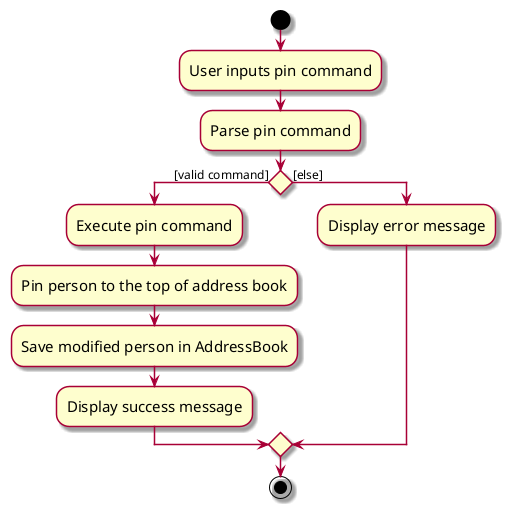 @startuml
skin rose
skinparam ActivityFontSize 15
skinparam ArrowFontSize 12
start
:User inputs pin command;
:Parse pin command;

'Since the beta syntax does not support placing the condition outside the
'diamond we place it as the true branch instead.

if () then ([valid command])
    :Execute pin command;
    :Pin person to the top of address book;
    :Save modified person in AddressBook;
    :Display success message;
else ([else])
    :Display error message;
endif
stop
@enduml
